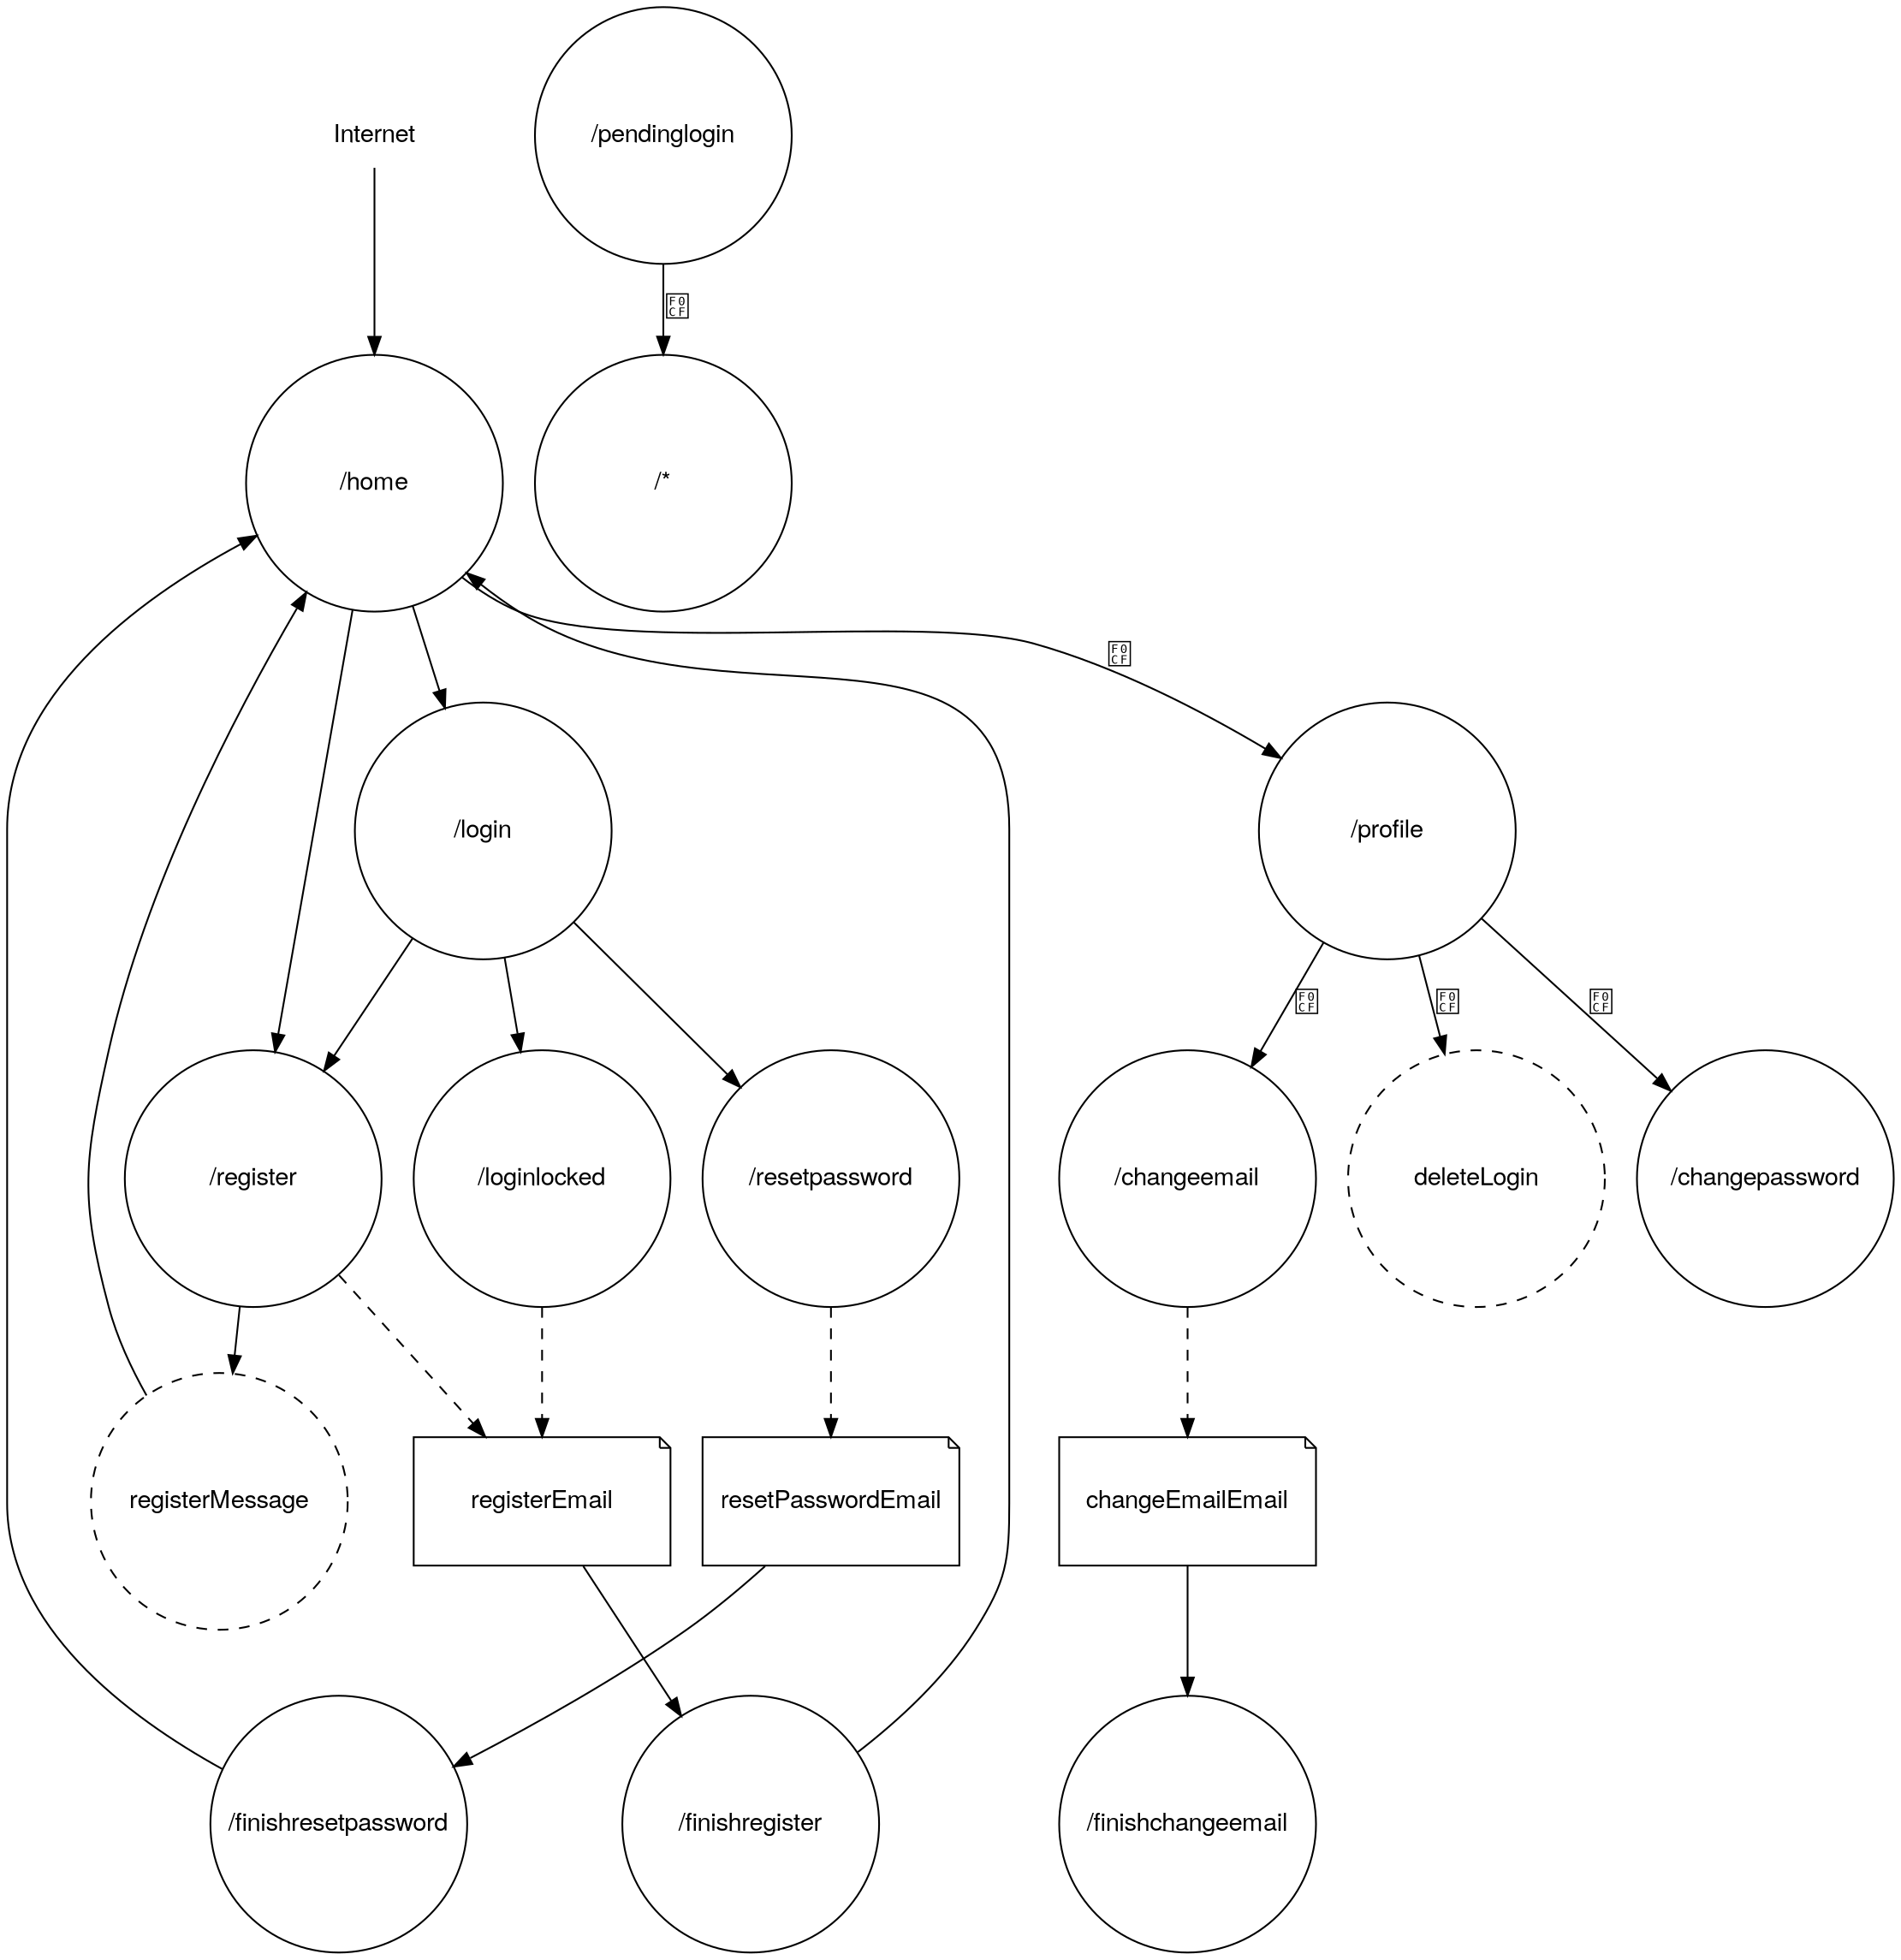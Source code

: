 digraph website {
	node [fontname="HelveticaNeue", shape=circle, width=2, fixedsize=true];
	edge [fontname="Webdings"];
	internet [shape=none, label="Internet"];
	register [label="/register"];
	home [label="/home"];
	finishRegistration [label="/finishregister"];
	resetPassword [label="/resetpassword"];
	login [label="/login"];
	profile [label="/profile"];
	pendingLogin [label="/pendinglogin"];
	anySecure [label="/*"];
	changePassword [label="/changepassword"];
	changeEmail [label="/changeemail"];
	finishChangeEmail [label="/finishchangeemail"];
	finishResetPassword [label="/finishresetpassword"];
	loginLocked [label="/loginlocked"];
	deleteLogin [style=dashed];
	registerMessage [style=dashed];
	node [shape=note, height=1, fixedsize=true];
	resetPasswordEmail;
	registerEmail;
	changeEmailEmail;

	subgraph {
		pendingLogin -> anySecure [label=""]; 
	}

	subgraph {
		internet -> home;
		home -> login;
		login -> register;
		login -> resetPassword;
		login -> loginLocked;
		loginLocked -> registerEmail [style=dashed];
		home -> register;
		register -> registerEmail [style=dashed];
		registerEmail -> finishRegistration;
		register -> registerMessage -> home;
		finishRegistration -> home;
		home -> profile [label=""];
		profile -> changeEmail [label=""];
		profile -> deleteLogin [label=""];
		changeEmail -> changeEmailEmail [style=dashed];
		changeEmailEmail -> finishChangeEmail;
		profile -> changePassword [label=""];
		resetPassword -> resetPasswordEmail [style=dashed];
		resetPasswordEmail -> finishResetPassword -> home;
	}
}